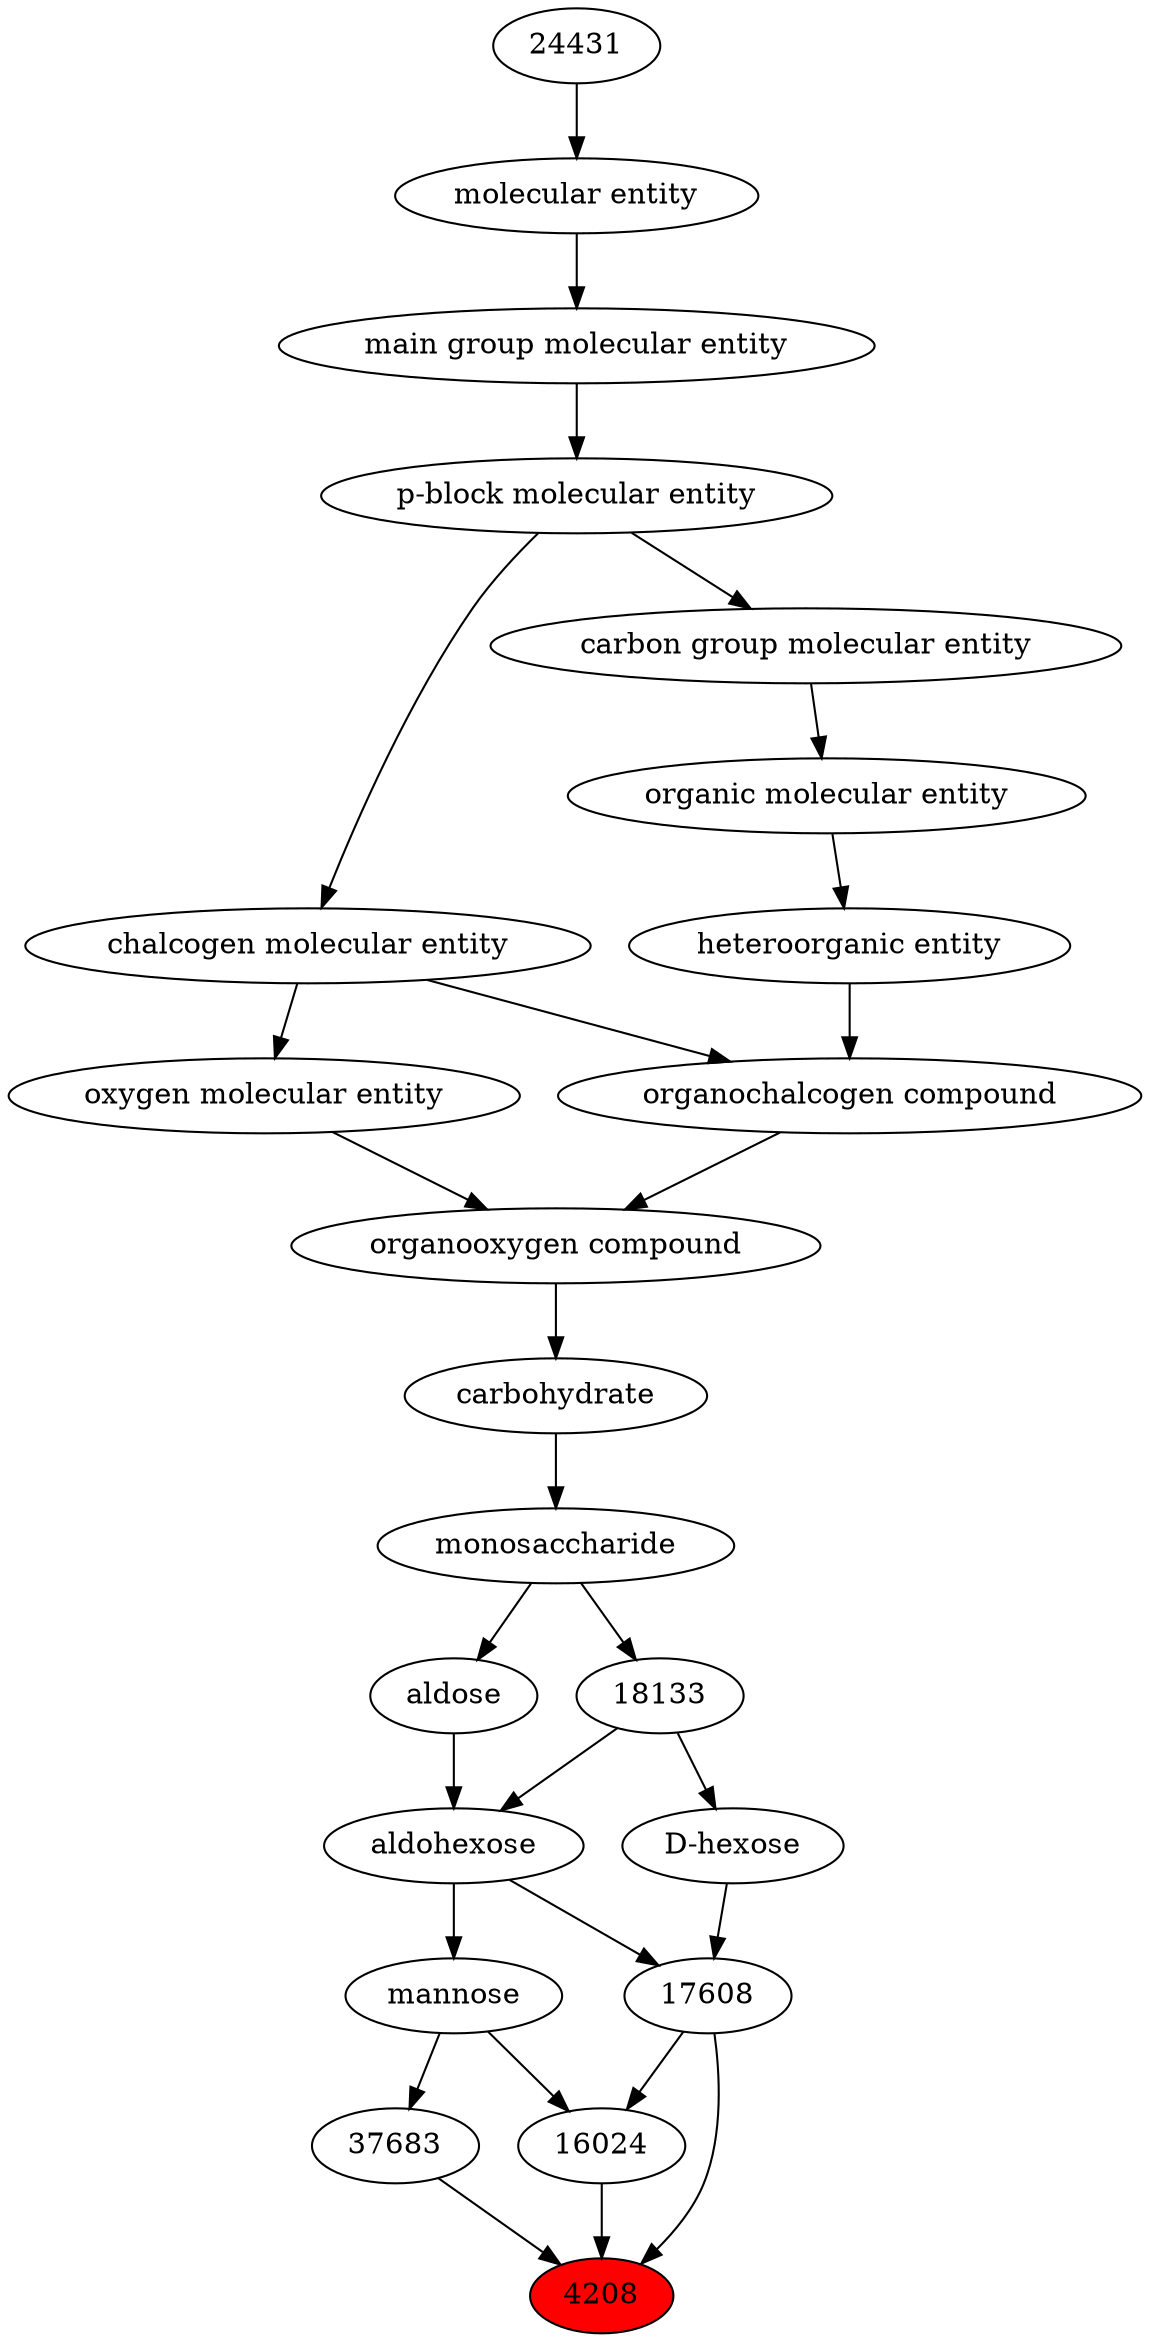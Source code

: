 digraph tree{ 
4208 [label="4208" fillcolor=red style=filled]
17608 -> 4208
16024 -> 4208
37683 -> 4208
17608 [label="17608"]
33917 -> 17608
4194 -> 17608
16024 [label="16024"]
37684 -> 16024
17608 -> 16024
37683 [label="37683"]
37684 -> 37683
33917 [label="aldohexose"]
15693 -> 33917
18133 -> 33917
4194 [label="D-hexose"]
18133 -> 4194
37684 [label="mannose"]
33917 -> 37684
15693 [label="aldose"]
35381 -> 15693
18133 [label="18133"]
35381 -> 18133
35381 [label="monosaccharide"]
16646 -> 35381
16646 [label="carbohydrate"]
36963 -> 16646
36963 [label="organooxygen compound"]
36962 -> 36963
25806 -> 36963
36962 [label="organochalcogen compound"]
33285 -> 36962
33304 -> 36962
25806 [label="oxygen molecular entity"]
33304 -> 25806
33285 [label="heteroorganic entity"]
50860 -> 33285
33304 [label="chalcogen molecular entity"]
33675 -> 33304
50860 [label="organic molecular entity"]
33582 -> 50860
33675 [label="p-block molecular entity"]
33579 -> 33675
33582 [label="carbon group molecular entity"]
33675 -> 33582
33579 [label="main group molecular entity"]
23367 -> 33579
23367 [label="molecular entity"]
24431 -> 23367
24431 [label="24431"]
}